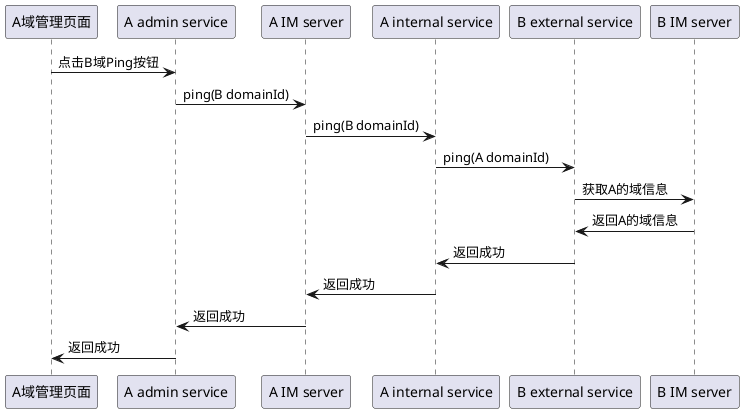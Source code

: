 @startuml
  "A域管理页面" -> "A admin service" : 点击B域Ping按钮
  "A admin service" -> "A IM server" : ping(B domainId)
  "A IM server" -> "A internal service" : ping(B domainId)
  "A internal service" -> "B external service" : ping(A domainId)
  "B external service" -> "B IM server" : 获取A的域信息
  "B external service" <- "B IM server" : 返回A的域信息
  "A internal service" <- "B external service" : 返回成功
  "A IM server" <- "A internal service" : 返回成功
  "A admin service" <- "A IM server" : 返回成功
  "A域管理页面" <- "A admin service" : 返回成功
@enduml
